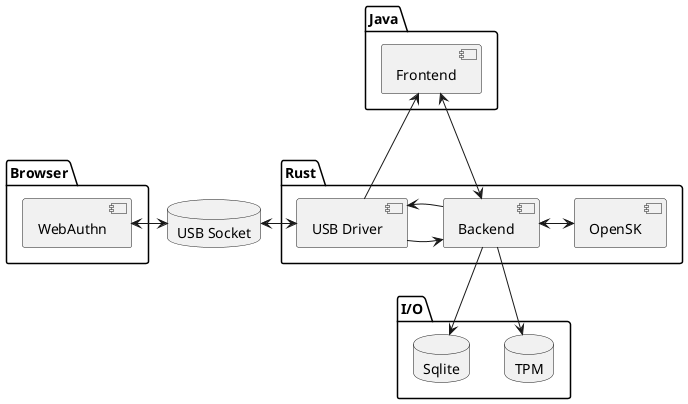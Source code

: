 @startuml
'https://plantuml.com/component-diagram

package "Browser" {
    [WebAuthn] as wa
}

package "Rust" {
    [USB Driver] as USBD
    [Backend] as BE
    [OpenSK] as SK
}

package "Java" {
    [Frontend] as FE
}

database "USB Socket" as USBS{
}

package "I/O" {
    database "Sqlite" as ql {

    }

    database "TPM"  as tpm{

    }
}


wa <-> USBS
USBS <-> USBD

USBD -right-> BE
BE -> USBD

USBD -> FE

BE --> ql
BE --> tpm

BE <-> SK


FE <--> BE : ""

@enduml